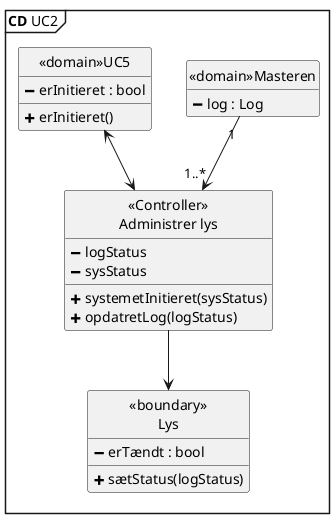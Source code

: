 @startuml CD
skinparam style strictuml
hide empty members


mainframe **CD** UC2

class "<<Controller>>\nAdministrer lys" as AL {
    <&minus> logStatus
    <&minus> sysStatus
    <&plus> systemetInitieret(sysStatus)
    <&plus> opdatretLog(logStatus)
}

class "<<boundary>>\nLys" as L {
    <&minus> erTændt : bool
    <&plus> sætStatus(logStatus)
}



class "<<domain>>UC5" as UC5{
    <&minus> erInitieret : bool
    <&plus> erInitieret()
}

class "<<domain>>Masteren" as M{
    <&minus> log : Log

}

M "1" --> "1..*" AL
AL  -->  L
UC5 <--> AL


@enduml